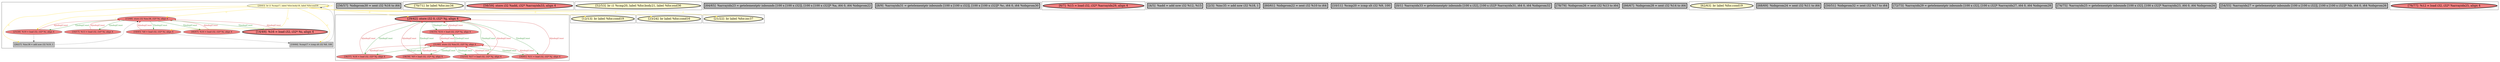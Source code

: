 
digraph G {



node887->node889 [style=solid,color=forestgreen,label="T|indep|Const",penwidth=1.0,fontcolor=forestgreen ]
node889->node887 [style=solid,color=firebrick3,label="A|indep|Const",penwidth=1.0,fontcolor=firebrick3 ]
node887->node890 [style=solid,color=forestgreen,label="T|indep|Const",penwidth=1.0,fontcolor=forestgreen ]
node890->node887 [style=solid,color=firebrick3,label="A|indep|Const",penwidth=1.0,fontcolor=firebrick3 ]
node884->node887 [style=solid,color=firebrick3,label="A|indep|Const",penwidth=1.0,fontcolor=firebrick3 ]
node887->node884 [style=solid,color=forestgreen,label="T|indep|Const",penwidth=1.0,fontcolor=forestgreen ]
node900->node900 [style=solid,color=gold,label="C",penwidth=1.0,fontcolor=gold ]
node900->node894 [style=solid,color=gold,label="C",penwidth=1.0,fontcolor=gold ]
node901->node896 [style=solid,color=firebrick3,label="A|indep|Const",penwidth=1.0,fontcolor=firebrick3 ]
node900->node887 [style=solid,color=gold,label="C",penwidth=1.0,fontcolor=gold ]
node900->node896 [style=solid,color=gold,label="C",penwidth=1.0,fontcolor=gold ]
node889->node886 [style=solid,color=firebrick3,label="A|indep|Const",penwidth=1.0,fontcolor=firebrick3 ]
node896->node902 [style=solid,color=forestgreen,label="T|indep|Const",penwidth=1.0,fontcolor=forestgreen ]
node887->node888 [style=solid,color=forestgreen,label="T|indep|Const",penwidth=1.0,fontcolor=forestgreen ]
node900->node875 [style=solid,color=gold,label="C",penwidth=1.0,fontcolor=gold ]
node898->node903 [style=solid,color=black,label="",penwidth=0.5,fontcolor=black ]
node900->node895 [style=solid,color=gold,label="C",penwidth=1.0,fontcolor=gold ]
node885->node887 [style=solid,color=firebrick3,label="A|indep|Const",penwidth=1.0,fontcolor=firebrick3 ]
node900->node898 [style=solid,color=gold,label="C",penwidth=1.0,fontcolor=gold ]
node900->node905 [style=solid,color=gold,label="C",penwidth=1.0,fontcolor=gold ]
node897->node896 [style=solid,color=firebrick3,label="A|indep|Const",penwidth=1.0,fontcolor=firebrick3 ]
node886->node888 [style=solid,color=forestgreen,label="T|indep|Const",penwidth=1.0,fontcolor=forestgreen ]
node903->node900 [style=solid,color=black,label="",penwidth=0.5,fontcolor=black ]
node895->node896 [style=solid,color=firebrick3,label="A|indep|Const",penwidth=1.0,fontcolor=firebrick3 ]
node900->node903 [style=solid,color=gold,label="C",penwidth=1.0,fontcolor=gold ]
node886->node885 [style=solid,color=forestgreen,label="T|indep|Const",penwidth=1.0,fontcolor=forestgreen ]
node886->node889 [style=solid,color=forestgreen,label="T|indep|Const",penwidth=1.0,fontcolor=forestgreen ]
node895->node899 [style=solid,color=black,label="",penwidth=0.5,fontcolor=black ]
node896->node897 [style=solid,color=forestgreen,label="T|indep|Const",penwidth=1.0,fontcolor=forestgreen ]
node902->node896 [style=solid,color=firebrick3,label="A|indep|Const",penwidth=1.0,fontcolor=firebrick3 ]
node896->node895 [style=solid,color=forestgreen,label="T|indep|Const",penwidth=1.0,fontcolor=forestgreen ]
node896->node901 [style=solid,color=forestgreen,label="T|indep|Const",penwidth=1.0,fontcolor=forestgreen ]
node896->node898 [style=solid,color=forestgreen,label="T|indep|Const",penwidth=1.0,fontcolor=forestgreen ]
node898->node896 [style=solid,color=firebrick3,label="A|indep|Const",penwidth=1.0,fontcolor=firebrick3 ]
node885->node886 [style=solid,color=firebrick3,label="A|indep|Const",penwidth=1.0,fontcolor=firebrick3 ]
node899->node896 [style=solid,color=black,label="",penwidth=0.5,fontcolor=black ]
node888->node886 [style=solid,color=firebrick3,label="A|indep|Const",penwidth=1.0,fontcolor=firebrick3 ]
node900->node899 [style=solid,color=gold,label="C",penwidth=1.0,fontcolor=gold ]
node886->node884 [style=solid,color=forestgreen,label="T|indep|Const",penwidth=1.0,fontcolor=forestgreen ]
node890->node886 [style=solid,color=firebrick3,label="A|indep|Const",penwidth=1.0,fontcolor=firebrick3 ]
node884->node886 [style=solid,color=firebrick3,label="A|indep|Const",penwidth=1.0,fontcolor=firebrick3 ]
node887->node885 [style=solid,color=forestgreen,label="T|indep|Const",penwidth=1.0,fontcolor=forestgreen ]
node886->node890 [style=solid,color=forestgreen,label="T|indep|Const",penwidth=1.0,fontcolor=forestgreen ]
node888->node887 [style=solid,color=firebrick3,label="A|indep|Const",penwidth=1.0,fontcolor=firebrick3 ]


subgraph cluster25 {


node907 [penwidth=3.0,fontsize=20,fillcolor=grey,label="[56/57]  %idxprom30 = sext i32 %16 to i64",shape=rectangle,style=filled ]



}

subgraph cluster24 {


node906 [penwidth=3.0,fontsize=20,fillcolor=lemonchiffon,label="[70/71]  br label %for.inc34",shape=ellipse,style=filled ]



}

subgraph cluster22 {


node904 [penwidth=3.0,fontsize=20,fillcolor=lightcoral,label="[58/59]  store i32 %add, i32* %arrayidx33, align 4",shape=ellipse,style=filled ]



}

subgraph cluster20 {


node894 [penwidth=3.0,fontsize=20,fillcolor=lemonchiffon,label="[12/13]  br label %for.cond19",shape=ellipse,style=filled ]



}

subgraph cluster18 {


node892 [penwidth=3.0,fontsize=20,fillcolor=lemonchiffon,label="[52/53]  br i1 %cmp20, label %for.body21, label %for.end36",shape=ellipse,style=filled ]



}

subgraph cluster16 {


node890 [fillcolor=lightcoral,label="[36/37]  %18 = load i32, i32* %j, align 4",shape=ellipse,style=filled ]
node884 [fillcolor=lightcoral,label="[38/39]  %9 = load i32, i32* %j, align 4",shape=ellipse,style=filled ]
node887 [penwidth=3.0,fontsize=20,fillcolor=lightcoral,label="[29/42]  store i32 0, i32* %j, align 4",shape=ellipse,style=filled ]
node886 [fillcolor=lightcoral,label="[31/40]  store i32 %inc35, i32* %j, align 4",shape=ellipse,style=filled ]
node888 [fillcolor=lightcoral,label="[32/33]  %17 = load i32, i32* %j, align 4",shape=ellipse,style=filled ]
node885 [fillcolor=lightcoral,label="[30/41]  %11 = load i32, i32* %j, align 4",shape=ellipse,style=filled ]
node889 [fillcolor=lightcoral,label="[34/35]  %14 = load i32, i32* %j, align 4",shape=ellipse,style=filled ]



}

subgraph cluster17 {


node891 [penwidth=3.0,fontsize=20,fillcolor=grey,label="[64/65]  %arrayidx23 = getelementptr inbounds [100 x [100 x i32]], [100 x [100 x i32]]* %a, i64 0, i64 %idxprom22",shape=rectangle,style=filled ]



}

subgraph cluster4 {


node872 [penwidth=3.0,fontsize=20,fillcolor=grey,label="[8/9]  %arrayidx31 = getelementptr inbounds [100 x [100 x i32]], [100 x [100 x i32]]* %c, i64 0, i64 %idxprom30",shape=rectangle,style=filled ]



}

subgraph cluster3 {


node871 [penwidth=3.0,fontsize=20,fillcolor=lightcoral,label="[6/7]  %15 = load i32, i32* %arrayidx29, align 4",shape=ellipse,style=filled ]



}

subgraph cluster2 {


node870 [penwidth=3.0,fontsize=20,fillcolor=grey,label="[4/5]  %add = add nsw i32 %12, %15",shape=rectangle,style=filled ]



}

subgraph cluster1 {


node869 [penwidth=3.0,fontsize=20,fillcolor=grey,label="[2/3]  %inc35 = add nsw i32 %18, 1",shape=rectangle,style=filled ]



}

subgraph cluster12 {


node880 [penwidth=3.0,fontsize=20,fillcolor=grey,label="[60/61]  %idxprom22 = sext i32 %10 to i64",shape=rectangle,style=filled ]



}

subgraph cluster5 {


node873 [penwidth=3.0,fontsize=20,fillcolor=grey,label="[10/11]  %cmp20 = icmp slt i32 %9, 100",shape=rectangle,style=filled ]



}

subgraph cluster0 {


node868 [penwidth=3.0,fontsize=20,fillcolor=grey,label="[0/1]  %arrayidx33 = getelementptr inbounds [100 x i32], [100 x i32]* %arrayidx31, i64 0, i64 %idxprom32",shape=rectangle,style=filled ]



}

subgraph cluster6 {


node874 [penwidth=3.0,fontsize=20,fillcolor=grey,label="[78/79]  %idxprom26 = sext i32 %13 to i64",shape=rectangle,style=filled ]



}

subgraph cluster14 {


node882 [penwidth=3.0,fontsize=20,fillcolor=grey,label="[66/67]  %idxprom28 = sext i32 %14 to i64",shape=rectangle,style=filled ]



}

subgraph cluster7 {


node875 [penwidth=3.0,fontsize=20,fillcolor=lemonchiffon,label="[23/24]  br label %for.cond16",shape=ellipse,style=filled ]



}

subgraph cluster23 {


node905 [penwidth=3.0,fontsize=20,fillcolor=lemonchiffon,label="[21/22]  br label %for.inc37",shape=ellipse,style=filled ]



}

subgraph cluster8 {


node876 [penwidth=3.0,fontsize=20,fillcolor=lemonchiffon,label="[62/63]  br label %for.cond19",shape=ellipse,style=filled ]



}

subgraph cluster21 {


node903 [fillcolor=grey,label="[19/44]  %cmp17 = icmp slt i32 %8, 100",shape=rectangle,style=filled ]
node902 [fillcolor=lightcoral,label="[16/17]  %13 = load i32, i32* %i, align 4",shape=ellipse,style=filled ]
node901 [fillcolor=lightcoral,label="[46/47]  %10 = load i32, i32* %i, align 4",shape=ellipse,style=filled ]
node896 [fillcolor=lightcoral,label="[15/48]  store i32 %inc38, i32* %i, align 4",shape=ellipse,style=filled ]
node895 [fillcolor=lightcoral,label="[25/28]  %19 = load i32, i32* %i, align 4",shape=ellipse,style=filled ]
node898 [fillcolor=lightcoral,label="[18/45]  %8 = load i32, i32* %i, align 4",shape=ellipse,style=filled ]
node899 [fillcolor=grey,label="[26/27]  %inc38 = add nsw i32 %19, 1",shape=rectangle,style=filled ]
node897 [penwidth=3.0,fontsize=20,fillcolor=lightcoral,label="[14/49]  %16 = load i32, i32* %i, align 4",shape=ellipse,style=filled ]
node900 [fillcolor=lemonchiffon,label="[20/43]  br i1 %cmp17, label %for.body18, label %for.end39",shape=ellipse,style=filled ]



}

subgraph cluster9 {


node877 [penwidth=3.0,fontsize=20,fillcolor=grey,label="[68/69]  %idxprom24 = sext i32 %11 to i64",shape=rectangle,style=filled ]



}

subgraph cluster19 {


node893 [penwidth=3.0,fontsize=20,fillcolor=grey,label="[50/51]  %idxprom32 = sext i32 %17 to i64",shape=rectangle,style=filled ]



}

subgraph cluster10 {


node878 [penwidth=3.0,fontsize=20,fillcolor=grey,label="[72/73]  %arrayidx29 = getelementptr inbounds [100 x i32], [100 x i32]* %arrayidx27, i64 0, i64 %idxprom28",shape=rectangle,style=filled ]



}

subgraph cluster11 {


node879 [penwidth=3.0,fontsize=20,fillcolor=grey,label="[74/75]  %arrayidx25 = getelementptr inbounds [100 x i32], [100 x i32]* %arrayidx23, i64 0, i64 %idxprom24",shape=rectangle,style=filled ]



}

subgraph cluster13 {


node881 [penwidth=3.0,fontsize=20,fillcolor=grey,label="[54/55]  %arrayidx27 = getelementptr inbounds [100 x [100 x i32]], [100 x [100 x i32]]* %b, i64 0, i64 %idxprom26",shape=rectangle,style=filled ]



}

subgraph cluster15 {


node883 [penwidth=3.0,fontsize=20,fillcolor=lightcoral,label="[76/77]  %12 = load i32, i32* %arrayidx25, align 4",shape=ellipse,style=filled ]



}

}
